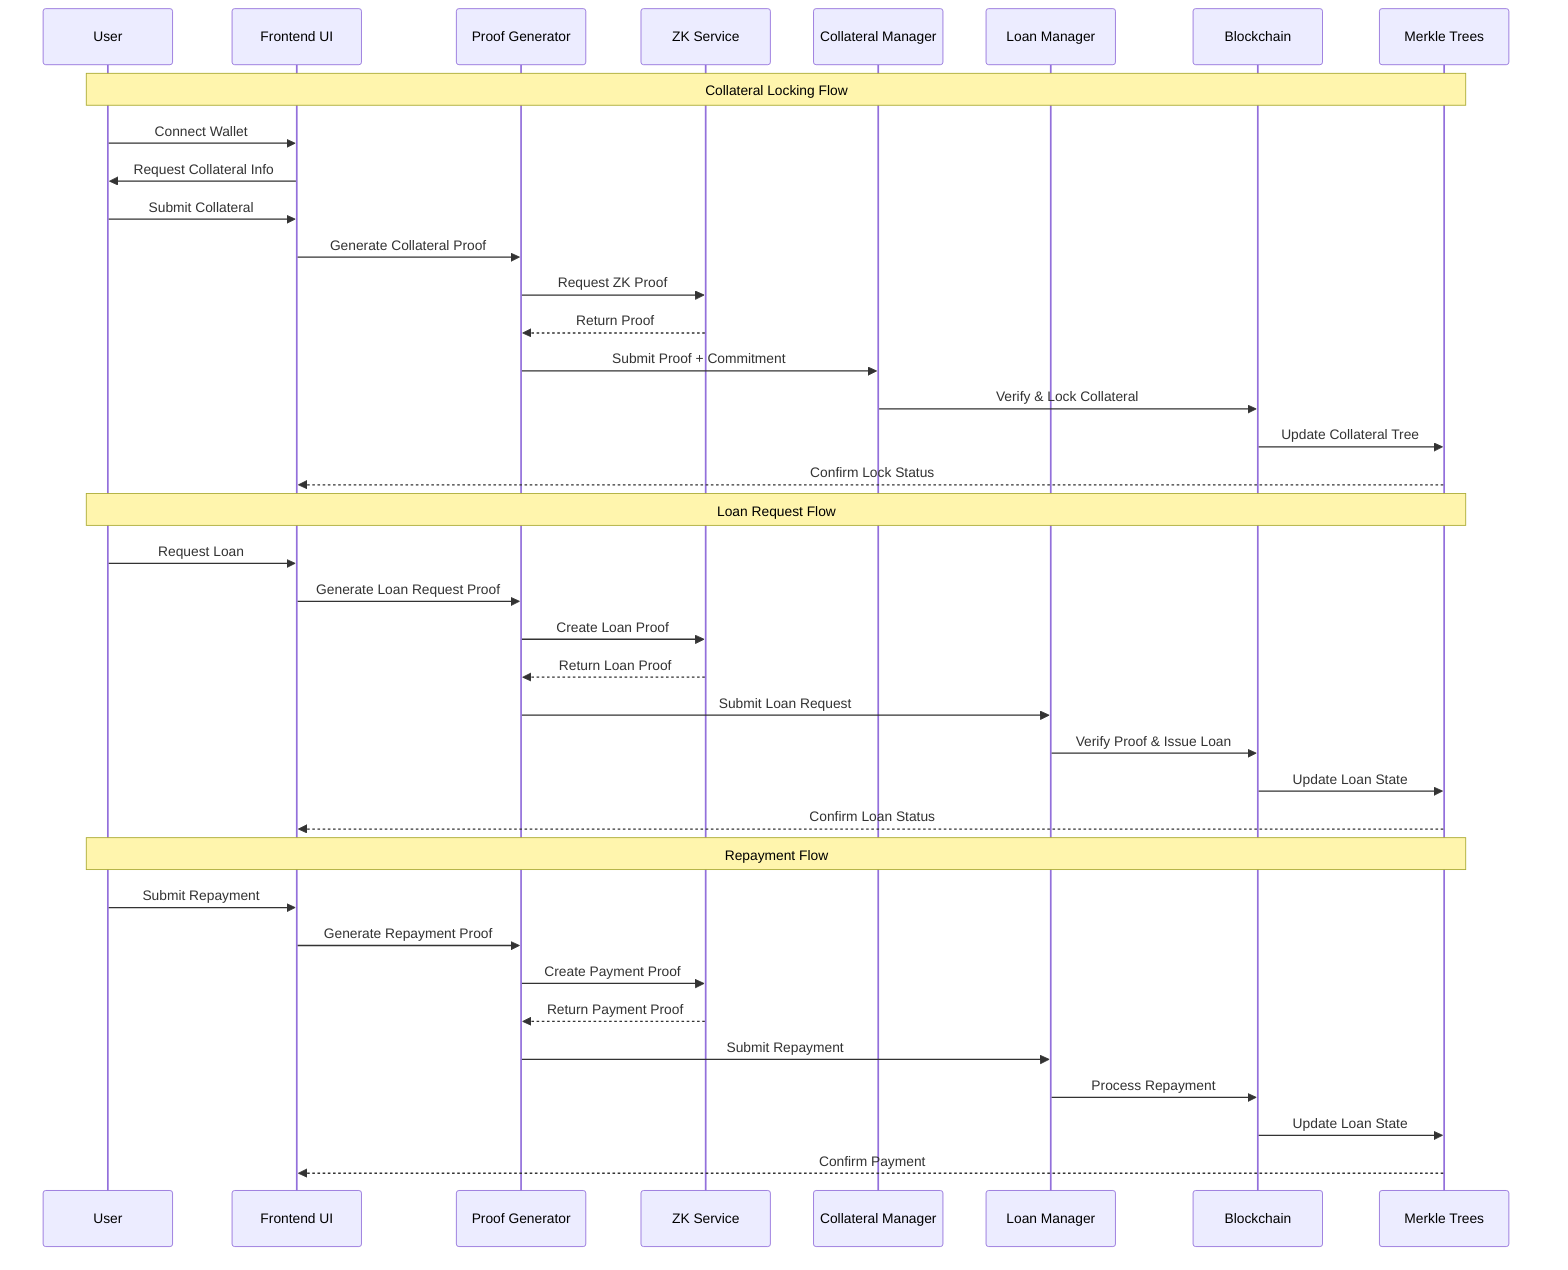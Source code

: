 sequenceDiagram
    participant User
    participant UI as Frontend UI
    participant PG as Proof Generator
    participant ZK as ZK Service
    participant CM as Collateral Manager
    participant LM as Loan Manager
    participant Chain as Blockchain
    participant MT as Merkle Trees

    Note over User,MT: Collateral Locking Flow
    User->>UI: Connect Wallet
    UI->>User: Request Collateral Info
    User->>UI: Submit Collateral
    UI->>PG: Generate Collateral Proof
    PG->>ZK: Request ZK Proof
    ZK-->>PG: Return Proof
    PG->>CM: Submit Proof + Commitment
    CM->>Chain: Verify & Lock Collateral
    Chain->>MT: Update Collateral Tree
    MT-->>UI: Confirm Lock Status

    Note over User,MT: Loan Request Flow
    User->>UI: Request Loan
    UI->>PG: Generate Loan Request Proof
    PG->>ZK: Create Loan Proof
    ZK-->>PG: Return Loan Proof
    PG->>LM: Submit Loan Request
    LM->>Chain: Verify Proof & Issue Loan
    Chain->>MT: Update Loan State
    MT-->>UI: Confirm Loan Status

    Note over User,MT: Repayment Flow
    User->>UI: Submit Repayment
    UI->>PG: Generate Repayment Proof
    PG->>ZK: Create Payment Proof
    ZK-->>PG: Return Payment Proof
    PG->>LM: Submit Repayment
    LM->>Chain: Process Repayment
    Chain->>MT: Update Loan State
    MT-->>UI: Confirm Payment